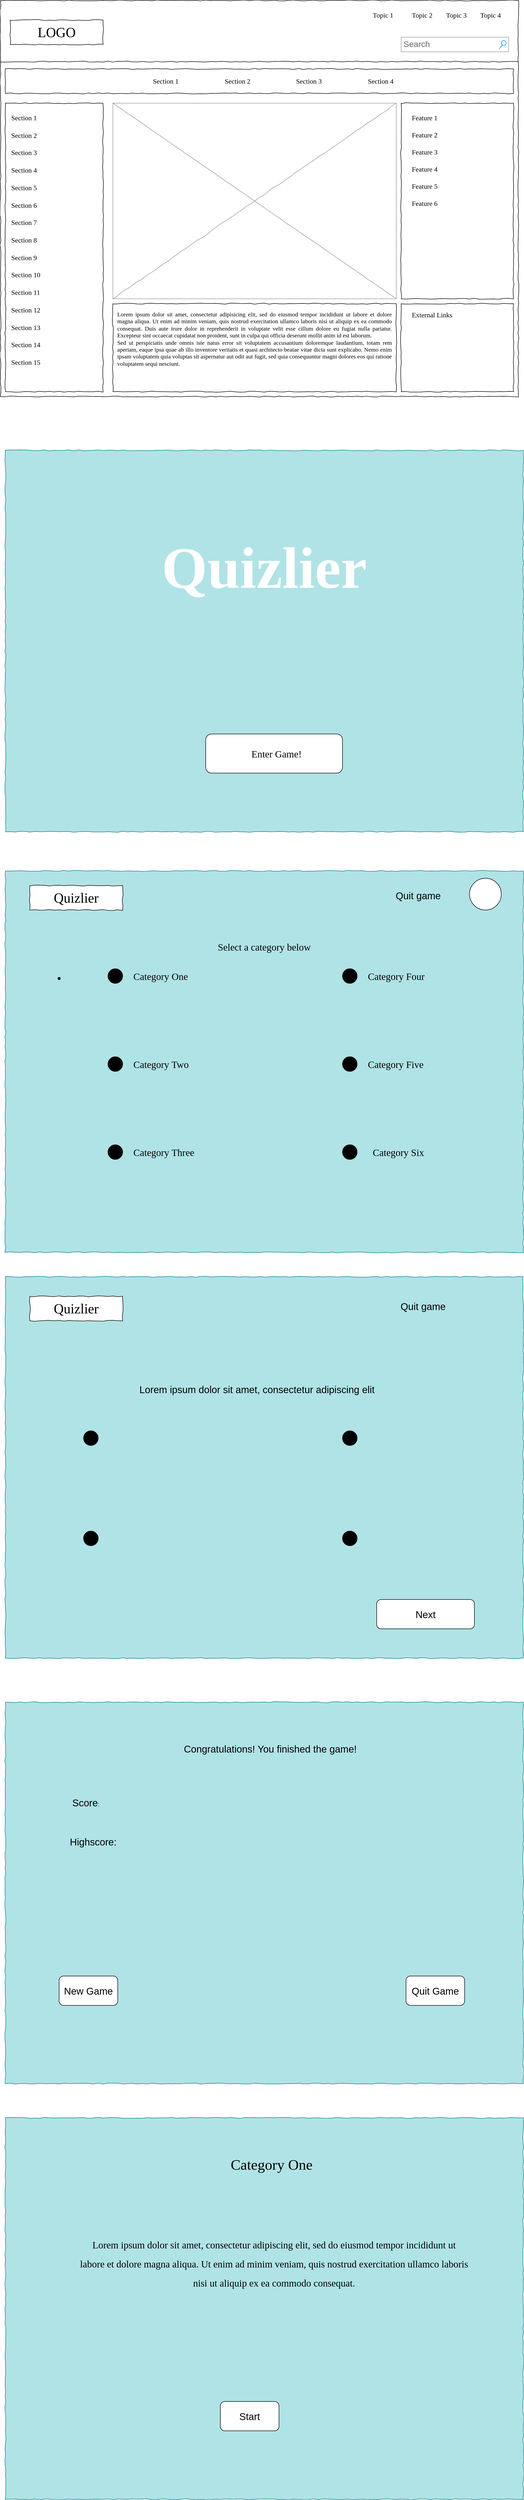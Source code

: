 <mxfile version="23.1.5" type="github">
  <diagram name="Page-1" id="03018318-947c-dd8e-b7a3-06fadd420f32">
    <mxGraphModel dx="1272" dy="655" grid="1" gridSize="10" guides="1" tooltips="1" connect="1" arrows="1" fold="1" page="1" pageScale="1" pageWidth="1100" pageHeight="850" background="none" math="0" shadow="0">
      <root>
        <mxCell id="0" />
        <mxCell id="1" parent="0" />
        <mxCell id="677b7b8949515195-1" value="" style="whiteSpace=wrap;html=1;rounded=0;shadow=0;labelBackgroundColor=none;strokeColor=#000000;strokeWidth=1;fillColor=none;fontFamily=Verdana;fontSize=12;fontColor=#000000;align=center;comic=1;" parent="1" vertex="1">
          <mxGeometry x="20" y="20" width="1060" height="810" as="geometry" />
        </mxCell>
        <mxCell id="677b7b8949515195-2" value="LOGO" style="whiteSpace=wrap;html=1;rounded=0;shadow=0;labelBackgroundColor=none;strokeWidth=1;fontFamily=Verdana;fontSize=28;align=center;comic=1;" parent="1" vertex="1">
          <mxGeometry x="40" y="60" width="190" height="50" as="geometry" />
        </mxCell>
        <mxCell id="677b7b8949515195-3" value="Search" style="strokeWidth=1;shadow=0;dashed=0;align=center;html=1;shape=mxgraph.mockup.forms.searchBox;strokeColor=#999999;mainText=;strokeColor2=#008cff;fontColor=#666666;fontSize=17;align=left;spacingLeft=3;rounded=0;labelBackgroundColor=none;comic=1;" parent="1" vertex="1">
          <mxGeometry x="840" y="95" width="220" height="30" as="geometry" />
        </mxCell>
        <mxCell id="677b7b8949515195-4" value="Topic 1" style="text;html=1;points=[];align=left;verticalAlign=top;spacingTop=-4;fontSize=14;fontFamily=Verdana" parent="1" vertex="1">
          <mxGeometry x="780" y="40" width="60" height="20" as="geometry" />
        </mxCell>
        <mxCell id="677b7b8949515195-5" value="Topic 2" style="text;html=1;points=[];align=left;verticalAlign=top;spacingTop=-4;fontSize=14;fontFamily=Verdana" parent="1" vertex="1">
          <mxGeometry x="860" y="40" width="60" height="20" as="geometry" />
        </mxCell>
        <mxCell id="677b7b8949515195-6" value="Topic 3" style="text;html=1;points=[];align=left;verticalAlign=top;spacingTop=-4;fontSize=14;fontFamily=Verdana" parent="1" vertex="1">
          <mxGeometry x="930" y="40" width="60" height="20" as="geometry" />
        </mxCell>
        <mxCell id="677b7b8949515195-7" value="Topic 4" style="text;html=1;points=[];align=left;verticalAlign=top;spacingTop=-4;fontSize=14;fontFamily=Verdana" parent="1" vertex="1">
          <mxGeometry x="1000" y="40" width="60" height="20" as="geometry" />
        </mxCell>
        <mxCell id="677b7b8949515195-8" value="" style="whiteSpace=wrap;html=1;rounded=0;shadow=0;labelBackgroundColor=none;strokeWidth=1;fillColor=none;fontFamily=Verdana;fontSize=12;align=center;comic=1;" parent="1" vertex="1">
          <mxGeometry x="30" y="230" width="200" height="590" as="geometry" />
        </mxCell>
        <mxCell id="677b7b8949515195-9" value="" style="line;strokeWidth=1;html=1;rounded=0;shadow=0;labelBackgroundColor=none;fillColor=none;fontFamily=Verdana;fontSize=14;fontColor=#000000;align=center;comic=1;" parent="1" vertex="1">
          <mxGeometry x="20" y="140" width="1060" height="10" as="geometry" />
        </mxCell>
        <mxCell id="677b7b8949515195-10" value="" style="whiteSpace=wrap;html=1;rounded=0;shadow=0;labelBackgroundColor=none;strokeWidth=1;fillColor=none;fontFamily=Verdana;fontSize=12;align=center;comic=1;" parent="1" vertex="1">
          <mxGeometry x="30" y="160" width="1040" height="50" as="geometry" />
        </mxCell>
        <mxCell id="677b7b8949515195-11" value="Section 1" style="text;html=1;points=[];align=left;verticalAlign=top;spacingTop=-4;fontSize=14;fontFamily=Verdana" parent="1" vertex="1">
          <mxGeometry x="330" y="175" width="60" height="20" as="geometry" />
        </mxCell>
        <mxCell id="677b7b8949515195-12" value="Section 2" style="text;html=1;points=[];align=left;verticalAlign=top;spacingTop=-4;fontSize=14;fontFamily=Verdana" parent="1" vertex="1">
          <mxGeometry x="477" y="175" width="60" height="20" as="geometry" />
        </mxCell>
        <mxCell id="677b7b8949515195-13" value="Section 3" style="text;html=1;points=[];align=left;verticalAlign=top;spacingTop=-4;fontSize=14;fontFamily=Verdana" parent="1" vertex="1">
          <mxGeometry x="623" y="175" width="60" height="20" as="geometry" />
        </mxCell>
        <mxCell id="677b7b8949515195-14" value="Section 4" style="text;html=1;points=[];align=left;verticalAlign=top;spacingTop=-4;fontSize=14;fontFamily=Verdana" parent="1" vertex="1">
          <mxGeometry x="770" y="175" width="60" height="20" as="geometry" />
        </mxCell>
        <mxCell id="677b7b8949515195-15" value="&lt;div style=&quot;text-align: justify&quot;&gt;&lt;span&gt;Lorem ipsum dolor sit amet, consectetur adipisicing elit, sed do eiusmod tempor incididunt ut labore et dolore magna aliqua. Ut enim ad minim veniam, quis nostrud exercitation ullamco laboris nisi ut aliquip ex ea commodo consequat. Duis aute irure dolor in reprehenderit in voluptate velit esse cillum dolore eu fugiat nulla pariatur. Excepteur sint occaecat cupidatat non proident, sunt in culpa qui officia deserunt mollit anim id est laborum.&lt;/span&gt;&lt;/div&gt;&lt;div style=&quot;text-align: justify&quot;&gt;&lt;span&gt;Sed ut perspiciatis unde omnis iste natus error sit voluptatem accusantium doloremque laudantium, totam rem aperiam, eaque ipsa quae ab illo inventore veritatis et quasi architecto beatae vitae dicta sunt explicabo. Nemo enim ipsam voluptatem quia voluptas sit aspernatur aut odit aut fugit, sed quia consequuntur magni dolores eos qui ratione voluptatem sequi nesciunt.&amp;nbsp;&lt;/span&gt;&lt;/div&gt;" style="whiteSpace=wrap;html=1;rounded=0;shadow=0;labelBackgroundColor=none;strokeWidth=1;fillColor=none;fontFamily=Verdana;fontSize=12;align=center;verticalAlign=top;spacing=10;comic=1;" parent="1" vertex="1">
          <mxGeometry x="250" y="640" width="580" height="180" as="geometry" />
        </mxCell>
        <mxCell id="677b7b8949515195-16" value="" style="verticalLabelPosition=bottom;shadow=0;dashed=0;align=center;html=1;verticalAlign=top;strokeWidth=1;shape=mxgraph.mockup.graphics.simpleIcon;strokeColor=#999999;rounded=0;labelBackgroundColor=none;fontFamily=Verdana;fontSize=14;fontColor=#000000;comic=1;" parent="1" vertex="1">
          <mxGeometry x="250" y="230" width="580" height="400" as="geometry" />
        </mxCell>
        <mxCell id="677b7b8949515195-25" value="" style="whiteSpace=wrap;html=1;rounded=0;shadow=0;labelBackgroundColor=none;strokeWidth=1;fillColor=none;fontFamily=Verdana;fontSize=12;align=center;comic=1;" parent="1" vertex="1">
          <mxGeometry x="840" y="230" width="230" height="400" as="geometry" />
        </mxCell>
        <mxCell id="677b7b8949515195-26" value="" style="whiteSpace=wrap;html=1;rounded=0;shadow=0;labelBackgroundColor=none;strokeWidth=1;fillColor=none;fontFamily=Verdana;fontSize=12;align=center;comic=1;" parent="1" vertex="1">
          <mxGeometry x="840" y="640" width="230" height="180" as="geometry" />
        </mxCell>
        <mxCell id="677b7b8949515195-27" value="Section 1" style="text;html=1;points=[];align=left;verticalAlign=top;spacingTop=-4;fontSize=14;fontFamily=Verdana" parent="1" vertex="1">
          <mxGeometry x="40" y="250" width="170" height="20" as="geometry" />
        </mxCell>
        <mxCell id="677b7b8949515195-28" value="Section 2" style="text;html=1;points=[];align=left;verticalAlign=top;spacingTop=-4;fontSize=14;fontFamily=Verdana" parent="1" vertex="1">
          <mxGeometry x="40" y="286" width="170" height="20" as="geometry" />
        </mxCell>
        <mxCell id="677b7b8949515195-29" value="Section 3" style="text;html=1;points=[];align=left;verticalAlign=top;spacingTop=-4;fontSize=14;fontFamily=Verdana" parent="1" vertex="1">
          <mxGeometry x="40" y="321" width="170" height="20" as="geometry" />
        </mxCell>
        <mxCell id="677b7b8949515195-30" value="Section 4" style="text;html=1;points=[];align=left;verticalAlign=top;spacingTop=-4;fontSize=14;fontFamily=Verdana" parent="1" vertex="1">
          <mxGeometry x="40" y="357" width="170" height="20" as="geometry" />
        </mxCell>
        <mxCell id="677b7b8949515195-31" value="Section 7" style="text;html=1;points=[];align=left;verticalAlign=top;spacingTop=-4;fontSize=14;fontFamily=Verdana" parent="1" vertex="1">
          <mxGeometry x="40" y="464" width="170" height="20" as="geometry" />
        </mxCell>
        <mxCell id="677b7b8949515195-32" value="Section 8" style="text;html=1;points=[];align=left;verticalAlign=top;spacingTop=-4;fontSize=14;fontFamily=Verdana" parent="1" vertex="1">
          <mxGeometry x="40" y="500" width="170" height="20" as="geometry" />
        </mxCell>
        <mxCell id="677b7b8949515195-33" value="Section 9" style="text;html=1;points=[];align=left;verticalAlign=top;spacingTop=-4;fontSize=14;fontFamily=Verdana" parent="1" vertex="1">
          <mxGeometry x="40" y="536" width="170" height="20" as="geometry" />
        </mxCell>
        <mxCell id="677b7b8949515195-34" value="Section 10" style="text;html=1;points=[];align=left;verticalAlign=top;spacingTop=-4;fontSize=14;fontFamily=Verdana" parent="1" vertex="1">
          <mxGeometry x="40" y="571" width="170" height="20" as="geometry" />
        </mxCell>
        <mxCell id="677b7b8949515195-35" value="Section 11" style="text;html=1;points=[];align=left;verticalAlign=top;spacingTop=-4;fontSize=14;fontFamily=Verdana" parent="1" vertex="1">
          <mxGeometry x="40" y="607" width="170" height="20" as="geometry" />
        </mxCell>
        <mxCell id="677b7b8949515195-36" value="Section 12" style="text;html=1;points=[];align=left;verticalAlign=top;spacingTop=-4;fontSize=14;fontFamily=Verdana" parent="1" vertex="1">
          <mxGeometry x="40" y="643" width="170" height="20" as="geometry" />
        </mxCell>
        <mxCell id="677b7b8949515195-37" value="Section 13" style="text;html=1;points=[];align=left;verticalAlign=top;spacingTop=-4;fontSize=14;fontFamily=Verdana" parent="1" vertex="1">
          <mxGeometry x="40" y="679" width="170" height="20" as="geometry" />
        </mxCell>
        <mxCell id="677b7b8949515195-38" value="Section 14" style="text;html=1;points=[];align=left;verticalAlign=top;spacingTop=-4;fontSize=14;fontFamily=Verdana" parent="1" vertex="1">
          <mxGeometry x="40" y="714" width="170" height="20" as="geometry" />
        </mxCell>
        <mxCell id="677b7b8949515195-39" value="Section 5" style="text;html=1;points=[];align=left;verticalAlign=top;spacingTop=-4;fontSize=14;fontFamily=Verdana" parent="1" vertex="1">
          <mxGeometry x="40" y="393" width="170" height="20" as="geometry" />
        </mxCell>
        <mxCell id="677b7b8949515195-40" value="Section 6" style="text;html=1;points=[];align=left;verticalAlign=top;spacingTop=-4;fontSize=14;fontFamily=Verdana" parent="1" vertex="1">
          <mxGeometry x="40" y="429" width="170" height="20" as="geometry" />
        </mxCell>
        <mxCell id="677b7b8949515195-41" value="Section 15" style="text;html=1;points=[];align=left;verticalAlign=top;spacingTop=-4;fontSize=14;fontFamily=Verdana" parent="1" vertex="1">
          <mxGeometry x="40" y="750" width="170" height="20" as="geometry" />
        </mxCell>
        <mxCell id="677b7b8949515195-42" value="External Links" style="text;html=1;points=[];align=left;verticalAlign=top;spacingTop=-4;fontSize=14;fontFamily=Verdana" parent="1" vertex="1">
          <mxGeometry x="860" y="653" width="170" height="20" as="geometry" />
        </mxCell>
        <mxCell id="677b7b8949515195-44" value="Feature 1" style="text;html=1;points=[];align=left;verticalAlign=top;spacingTop=-4;fontSize=14;fontFamily=Verdana" parent="1" vertex="1">
          <mxGeometry x="860" y="250" width="170" height="20" as="geometry" />
        </mxCell>
        <mxCell id="677b7b8949515195-45" value="Feature 2" style="text;html=1;points=[];align=left;verticalAlign=top;spacingTop=-4;fontSize=14;fontFamily=Verdana" parent="1" vertex="1">
          <mxGeometry x="860" y="285" width="170" height="20" as="geometry" />
        </mxCell>
        <mxCell id="677b7b8949515195-46" value="Feature 3" style="text;html=1;points=[];align=left;verticalAlign=top;spacingTop=-4;fontSize=14;fontFamily=Verdana" parent="1" vertex="1">
          <mxGeometry x="860" y="320" width="170" height="20" as="geometry" />
        </mxCell>
        <mxCell id="677b7b8949515195-47" value="Feature 4" style="text;html=1;points=[];align=left;verticalAlign=top;spacingTop=-4;fontSize=14;fontFamily=Verdana" parent="1" vertex="1">
          <mxGeometry x="860" y="355" width="170" height="20" as="geometry" />
        </mxCell>
        <mxCell id="677b7b8949515195-48" value="Feature 5" style="text;html=1;points=[];align=left;verticalAlign=top;spacingTop=-4;fontSize=14;fontFamily=Verdana" parent="1" vertex="1">
          <mxGeometry x="860" y="390" width="170" height="20" as="geometry" />
        </mxCell>
        <mxCell id="677b7b8949515195-49" value="Feature 6" style="text;html=1;points=[];align=left;verticalAlign=top;spacingTop=-4;fontSize=14;fontFamily=Verdana" parent="1" vertex="1">
          <mxGeometry x="860" y="425" width="170" height="20" as="geometry" />
        </mxCell>
        <mxCell id="qOiqM3wPHvPEpuKDiq2z-2" value="" style="whiteSpace=wrap;html=1;rounded=0;shadow=0;labelBackgroundColor=none;strokeColor=#0e8088;strokeWidth=1;fillColor=#b0e3e6;fontFamily=Verdana;fontSize=12;align=center;comic=1;" parent="1" vertex="1">
          <mxGeometry x="30" y="940" width="1060" height="780" as="geometry" />
        </mxCell>
        <mxCell id="qOiqM3wPHvPEpuKDiq2z-3" value="" style="rounded=1;whiteSpace=wrap;html=1;" parent="1" vertex="1">
          <mxGeometry x="440" y="1520" width="280" height="80" as="geometry" />
        </mxCell>
        <mxCell id="qOiqM3wPHvPEpuKDiq2z-4" value="&lt;font style=&quot;font-size: 20px;&quot; face=&quot;Comic Sans MS&quot;&gt;Enter Game!&lt;/font&gt;" style="text;html=1;align=center;verticalAlign=middle;whiteSpace=wrap;rounded=0;" parent="1" vertex="1">
          <mxGeometry x="500" y="1545" width="170" height="30" as="geometry" />
        </mxCell>
        <mxCell id="qOiqM3wPHvPEpuKDiq2z-5" value="&lt;font size=&quot;1&quot; color=&quot;#ffffff&quot; data-font-src=&quot;https://fonts.googleapis.com/css?family=Protest+Revolution&quot; face=&quot;Protest Revolution&quot; style=&quot;&quot;&gt;&lt;b style=&quot;font-size: 120px;&quot;&gt;Quizlier&lt;/b&gt;&lt;/font&gt;" style="text;html=1;align=center;verticalAlign=middle;whiteSpace=wrap;rounded=0;" parent="1" vertex="1">
          <mxGeometry x="30" y="990" width="1060" height="380" as="geometry" />
        </mxCell>
        <mxCell id="qOiqM3wPHvPEpuKDiq2z-6" value="" style="whiteSpace=wrap;html=1;rounded=0;shadow=0;labelBackgroundColor=none;strokeColor=#0e8088;strokeWidth=1;fillColor=#b0e3e6;fontFamily=Verdana;fontSize=12;align=center;comic=1;" parent="1" vertex="1">
          <mxGeometry x="30" y="1800" width="1060" height="780" as="geometry" />
        </mxCell>
        <mxCell id="qOiqM3wPHvPEpuKDiq2z-7" value="&lt;font data-font-src=&quot;https://fonts.googleapis.com/css?family=Protest+Revolution&quot; face=&quot;Protest Revolution&quot;&gt;Quizlier&lt;/font&gt;" style="whiteSpace=wrap;html=1;rounded=0;shadow=0;labelBackgroundColor=none;strokeWidth=1;fontFamily=Verdana;fontSize=28;align=center;comic=1;" parent="1" vertex="1">
          <mxGeometry x="80" y="1830" width="190" height="50" as="geometry" />
        </mxCell>
        <mxCell id="qOiqM3wPHvPEpuKDiq2z-8" value="&lt;font style=&quot;font-size: 20px;&quot;&gt;Quit game&lt;/font&gt;" style="text;html=1;align=center;verticalAlign=middle;whiteSpace=wrap;rounded=0;" parent="1" vertex="1">
          <mxGeometry x="810" y="1830" width="130" height="40" as="geometry" />
        </mxCell>
        <mxCell id="qOiqM3wPHvPEpuKDiq2z-9" value="" style="ellipse;whiteSpace=wrap;html=1;aspect=fixed;" parent="1" vertex="1">
          <mxGeometry x="980" y="1815" width="65" height="65" as="geometry" />
        </mxCell>
        <mxCell id="qOiqM3wPHvPEpuKDiq2z-10" value="&lt;font style=&quot;font-size: 20px;&quot; face=&quot;Comic Sans MS&quot;&gt;Select a category below&lt;/font&gt;" style="text;html=1;align=center;verticalAlign=middle;whiteSpace=wrap;rounded=0;" parent="1" vertex="1">
          <mxGeometry x="225" y="1940" width="670" height="30" as="geometry" />
        </mxCell>
        <mxCell id="qOiqM3wPHvPEpuKDiq2z-14" value="" style="shape=waypoint;sketch=0;fillStyle=solid;size=6;pointerEvents=1;points=[];fillColor=none;resizable=0;rotatable=0;perimeter=centerPerimeter;snapToPoint=1;" parent="1" vertex="1">
          <mxGeometry x="130" y="2010" width="20" height="20" as="geometry" />
        </mxCell>
        <mxCell id="qOiqM3wPHvPEpuKDiq2z-16" value="" style="ellipse;whiteSpace=wrap;html=1;aspect=fixed;fillColor=#000000;" parent="1" vertex="1">
          <mxGeometry x="240" y="2000" width="30" height="30" as="geometry" />
        </mxCell>
        <mxCell id="qOiqM3wPHvPEpuKDiq2z-17" value="" style="ellipse;whiteSpace=wrap;html=1;aspect=fixed;fillColor=#000000;" parent="1" vertex="1">
          <mxGeometry x="720" y="2180" width="30" height="30" as="geometry" />
        </mxCell>
        <mxCell id="qOiqM3wPHvPEpuKDiq2z-18" value="" style="ellipse;whiteSpace=wrap;html=1;aspect=fixed;fillColor=#000000;" parent="1" vertex="1">
          <mxGeometry x="720" y="2000" width="30" height="30" as="geometry" />
        </mxCell>
        <mxCell id="qOiqM3wPHvPEpuKDiq2z-19" value="" style="ellipse;whiteSpace=wrap;html=1;aspect=fixed;fillColor=#000000;" parent="1" vertex="1">
          <mxGeometry x="240" y="2180" width="30" height="30" as="geometry" />
        </mxCell>
        <mxCell id="qOiqM3wPHvPEpuKDiq2z-20" value="" style="ellipse;whiteSpace=wrap;html=1;aspect=fixed;fillColor=#000000;" parent="1" vertex="1">
          <mxGeometry x="240" y="2360" width="30" height="30" as="geometry" />
        </mxCell>
        <mxCell id="qOiqM3wPHvPEpuKDiq2z-26" value="" style="ellipse;whiteSpace=wrap;html=1;aspect=fixed;fillColor=#000000;" parent="1" vertex="1">
          <mxGeometry x="720" y="2360" width="30" height="30" as="geometry" />
        </mxCell>
        <mxCell id="qOiqM3wPHvPEpuKDiq2z-31" value="&lt;font face=&quot;Comic Sans MS&quot; style=&quot;font-size: 20px;&quot;&gt;Category One&lt;/font&gt;" style="text;html=1;align=left;verticalAlign=middle;whiteSpace=wrap;rounded=0;" parent="1" vertex="1">
          <mxGeometry x="290" y="2000" width="130" height="30" as="geometry" />
        </mxCell>
        <mxCell id="qOiqM3wPHvPEpuKDiq2z-32" value="&lt;font face=&quot;Comic Sans MS&quot; style=&quot;font-size: 20px;&quot;&gt;Category Two&lt;/font&gt;" style="text;html=1;align=left;verticalAlign=middle;whiteSpace=wrap;rounded=0;" parent="1" vertex="1">
          <mxGeometry x="290" y="2180" width="130" height="30" as="geometry" />
        </mxCell>
        <mxCell id="qOiqM3wPHvPEpuKDiq2z-33" value="&lt;font face=&quot;Comic Sans MS&quot; style=&quot;font-size: 20px;&quot;&gt;Category Three&lt;/font&gt;" style="text;html=1;align=left;verticalAlign=middle;whiteSpace=wrap;rounded=0;" parent="1" vertex="1">
          <mxGeometry x="290" y="2360" width="150" height="30" as="geometry" />
        </mxCell>
        <mxCell id="qOiqM3wPHvPEpuKDiq2z-34" value="&lt;font face=&quot;Comic Sans MS&quot; style=&quot;font-size: 20px;&quot;&gt;Category Four&lt;/font&gt;" style="text;html=1;align=left;verticalAlign=middle;whiteSpace=wrap;rounded=0;" parent="1" vertex="1">
          <mxGeometry x="770" y="2000" width="150" height="30" as="geometry" />
        </mxCell>
        <mxCell id="qOiqM3wPHvPEpuKDiq2z-35" value="&lt;font face=&quot;Comic Sans MS&quot; style=&quot;font-size: 20px;&quot;&gt;Category Five&lt;/font&gt;" style="text;html=1;align=left;verticalAlign=middle;whiteSpace=wrap;rounded=0;" parent="1" vertex="1">
          <mxGeometry x="770" y="2180" width="150" height="30" as="geometry" />
        </mxCell>
        <mxCell id="qOiqM3wPHvPEpuKDiq2z-36" value="&lt;font face=&quot;Comic Sans MS&quot; style=&quot;font-size: 20px;&quot;&gt;Category Six&lt;/font&gt;" style="text;html=1;align=left;verticalAlign=middle;whiteSpace=wrap;rounded=0;" parent="1" vertex="1">
          <mxGeometry x="780" y="2360" width="130" height="30" as="geometry" />
        </mxCell>
        <mxCell id="qOiqM3wPHvPEpuKDiq2z-37" value="" style="whiteSpace=wrap;html=1;rounded=0;shadow=0;labelBackgroundColor=none;strokeColor=#0e8088;strokeWidth=1;fillColor=#b0e3e6;fontFamily=Verdana;fontSize=12;align=center;comic=1;" parent="1" vertex="1">
          <mxGeometry x="30" y="2630" width="1060" height="780" as="geometry" />
        </mxCell>
        <mxCell id="qOiqM3wPHvPEpuKDiq2z-38" value="&lt;font data-font-src=&quot;https://fonts.googleapis.com/css?family=Protest+Revolution&quot; face=&quot;Protest Revolution&quot;&gt;Quizlier&lt;/font&gt;" style="whiteSpace=wrap;html=1;rounded=0;shadow=0;labelBackgroundColor=none;strokeWidth=1;fontFamily=Verdana;fontSize=28;align=center;comic=1;" parent="1" vertex="1">
          <mxGeometry x="80" y="2670" width="190" height="50" as="geometry" />
        </mxCell>
        <mxCell id="qOiqM3wPHvPEpuKDiq2z-39" value="&lt;font style=&quot;font-size: 20px;&quot;&gt;Quit game&lt;/font&gt;" style="text;html=1;align=center;verticalAlign=middle;whiteSpace=wrap;rounded=0;" parent="1" vertex="1">
          <mxGeometry x="820" y="2670" width="130" height="40" as="geometry" />
        </mxCell>
        <mxCell id="qOiqM3wPHvPEpuKDiq2z-40" value="&lt;font style=&quot;font-size: 20px;&quot;&gt;Lorem ipsum dolor sit amet, consectetur adipiscing elit&lt;/font&gt;" style="text;html=1;align=center;verticalAlign=middle;whiteSpace=wrap;rounded=0;" parent="1" vertex="1">
          <mxGeometry x="140" y="2830" width="810" height="60" as="geometry" />
        </mxCell>
        <mxCell id="qOiqM3wPHvPEpuKDiq2z-41" value="" style="ellipse;whiteSpace=wrap;html=1;aspect=fixed;fillColor=#000000;" parent="1" vertex="1">
          <mxGeometry x="190" y="2945" width="30" height="30" as="geometry" />
        </mxCell>
        <mxCell id="qOiqM3wPHvPEpuKDiq2z-42" value="" style="ellipse;whiteSpace=wrap;html=1;aspect=fixed;fillColor=#000000;" parent="1" vertex="1">
          <mxGeometry x="190" y="3150" width="30" height="30" as="geometry" />
        </mxCell>
        <mxCell id="qOiqM3wPHvPEpuKDiq2z-43" value="" style="ellipse;whiteSpace=wrap;html=1;aspect=fixed;fillColor=#000000;" parent="1" vertex="1">
          <mxGeometry x="720" y="3150" width="30" height="30" as="geometry" />
        </mxCell>
        <mxCell id="qOiqM3wPHvPEpuKDiq2z-44" value="" style="ellipse;whiteSpace=wrap;html=1;aspect=fixed;fillColor=#000000;" parent="1" vertex="1">
          <mxGeometry x="720" y="2945" width="30" height="30" as="geometry" />
        </mxCell>
        <mxCell id="qOiqM3wPHvPEpuKDiq2z-49" value="&lt;font style=&quot;font-size: 20px;&quot;&gt;Next&lt;/font&gt;" style="rounded=1;whiteSpace=wrap;html=1;" parent="1" vertex="1">
          <mxGeometry x="790" y="3290" width="200" height="60" as="geometry" />
        </mxCell>
        <mxCell id="qOiqM3wPHvPEpuKDiq2z-51" value="" style="whiteSpace=wrap;html=1;rounded=0;shadow=0;labelBackgroundColor=none;strokeColor=#0e8088;strokeWidth=1;fillColor=#b0e3e6;fontFamily=Verdana;fontSize=12;align=center;comic=1;" parent="1" vertex="1">
          <mxGeometry x="30" y="3500" width="1060" height="780" as="geometry" />
        </mxCell>
        <mxCell id="qOiqM3wPHvPEpuKDiq2z-53" value="&lt;font style=&quot;font-size: 20px;&quot;&gt;Congratulations! You finished the game!&amp;nbsp;&lt;/font&gt;" style="text;html=1;align=center;verticalAlign=middle;whiteSpace=wrap;rounded=0;" parent="1" vertex="1">
          <mxGeometry x="230" y="3580" width="690" height="30" as="geometry" />
        </mxCell>
        <mxCell id="qOiqM3wPHvPEpuKDiq2z-54" value="&lt;font style=&quot;font-size: 20px;&quot;&gt;Score&lt;/font&gt;:" style="text;html=1;align=left;verticalAlign=middle;whiteSpace=wrap;rounded=0;" parent="1" vertex="1">
          <mxGeometry x="165" y="3690" width="60" height="30" as="geometry" />
        </mxCell>
        <mxCell id="qOiqM3wPHvPEpuKDiq2z-55" value="&lt;font style=&quot;font-size: 20px;&quot;&gt;Highscore:&lt;/font&gt;" style="text;html=1;align=left;verticalAlign=middle;whiteSpace=wrap;rounded=0;" parent="1" vertex="1">
          <mxGeometry x="160" y="3770" width="90" height="30" as="geometry" />
        </mxCell>
        <mxCell id="qOiqM3wPHvPEpuKDiq2z-56" value="&lt;font style=&quot;font-size: 20px;&quot;&gt;New Game&lt;/font&gt;" style="rounded=1;whiteSpace=wrap;html=1;" parent="1" vertex="1">
          <mxGeometry x="140" y="4060" width="120" height="60" as="geometry" />
        </mxCell>
        <mxCell id="qOiqM3wPHvPEpuKDiq2z-57" value="&lt;font style=&quot;font-size: 20px;&quot;&gt;Quit Game&lt;/font&gt;" style="rounded=1;whiteSpace=wrap;html=1;" parent="1" vertex="1">
          <mxGeometry x="850" y="4060" width="120" height="60" as="geometry" />
        </mxCell>
        <mxCell id="qOiqM3wPHvPEpuKDiq2z-58" value="" style="whiteSpace=wrap;html=1;rounded=0;shadow=0;labelBackgroundColor=none;strokeColor=#0e8088;strokeWidth=1;fillColor=#b0e3e6;fontFamily=Verdana;fontSize=12;align=center;comic=1;" parent="1" vertex="1">
          <mxGeometry x="30" y="4350" width="1060" height="780" as="geometry" />
        </mxCell>
        <mxCell id="oHEfde1YQoeWiX9isxrQ-1" value="&lt;font face=&quot;Comic Sans MS&quot; style=&quot;font-size: 30px;&quot;&gt;Category One&lt;/font&gt;" style="text;html=1;align=center;verticalAlign=middle;whiteSpace=wrap;rounded=0;" vertex="1" parent="1">
          <mxGeometry x="350" y="4430" width="450" height="30" as="geometry" />
        </mxCell>
        <mxCell id="oHEfde1YQoeWiX9isxrQ-2" value="&lt;p style=&quot;line-height: 300%;&quot;&gt;&lt;font face=&quot;Comic Sans MS&quot; style=&quot;font-size: 20px;&quot;&gt;Lorem ipsum dolor sit amet, consectetur adipiscing elit, sed do eiusmod tempor incididunt ut labore et dolore magna aliqua. Ut enim ad minim veniam, quis nostrud exercitation ullamco laboris nisi ut aliquip ex ea commodo consequat.&lt;/font&gt;&lt;/p&gt;" style="text;html=1;align=center;verticalAlign=middle;whiteSpace=wrap;rounded=0;" vertex="1" parent="1">
          <mxGeometry x="180" y="4570" width="800" height="160" as="geometry" />
        </mxCell>
        <mxCell id="oHEfde1YQoeWiX9isxrQ-4" value="&lt;font style=&quot;font-size: 20px;&quot;&gt;Start&lt;/font&gt;" style="rounded=1;whiteSpace=wrap;html=1;" vertex="1" parent="1">
          <mxGeometry x="470" y="4930" width="120" height="60" as="geometry" />
        </mxCell>
      </root>
    </mxGraphModel>
  </diagram>
</mxfile>
